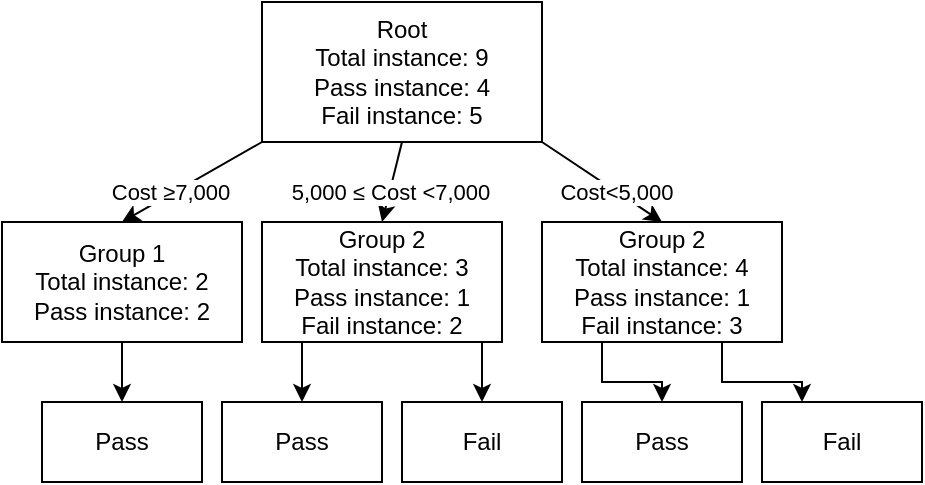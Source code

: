 <mxfile version="26.1.0">
  <diagram name="Page-1" id="F0lG398vl1G5-9-kigZh">
    <mxGraphModel dx="882" dy="570" grid="1" gridSize="10" guides="1" tooltips="1" connect="1" arrows="1" fold="1" page="1" pageScale="1" pageWidth="850" pageHeight="1100" math="0" shadow="0">
      <root>
        <mxCell id="0" />
        <mxCell id="1" parent="0" />
        <mxCell id="MHQTFiA_iP4XrhlyBdrr-1" value="&lt;div&gt;Root&lt;/div&gt;Total instance: 9&lt;div&gt;Pass instance: 4&lt;/div&gt;&lt;div&gt;Fail instance: 5&lt;/div&gt;" style="rounded=0;whiteSpace=wrap;html=1;" vertex="1" parent="1">
          <mxGeometry x="330" y="170" width="140" height="70" as="geometry" />
        </mxCell>
        <mxCell id="MHQTFiA_iP4XrhlyBdrr-2" value="Pass" style="rounded=0;whiteSpace=wrap;html=1;" vertex="1" parent="1">
          <mxGeometry x="220" y="370" width="80" height="40" as="geometry" />
        </mxCell>
        <mxCell id="MHQTFiA_iP4XrhlyBdrr-3" value="" style="endArrow=classic;html=1;rounded=0;exitX=0;exitY=1;exitDx=0;exitDy=0;entryX=0.5;entryY=0;entryDx=0;entryDy=0;" edge="1" parent="1" source="MHQTFiA_iP4XrhlyBdrr-1" target="MHQTFiA_iP4XrhlyBdrr-10">
          <mxGeometry width="50" height="50" relative="1" as="geometry">
            <mxPoint x="470" y="300" as="sourcePoint" />
            <mxPoint x="380" y="270" as="targetPoint" />
          </mxGeometry>
        </mxCell>
        <mxCell id="MHQTFiA_iP4XrhlyBdrr-4" value="Cost ≥7,000" style="edgeLabel;html=1;align=center;verticalAlign=middle;resizable=0;points=[];" vertex="1" connectable="0" parent="MHQTFiA_iP4XrhlyBdrr-3">
          <mxGeometry x="0.3" y="-2" relative="1" as="geometry">
            <mxPoint as="offset" />
          </mxGeometry>
        </mxCell>
        <mxCell id="MHQTFiA_iP4XrhlyBdrr-6" value="" style="endArrow=classic;html=1;rounded=0;exitX=0.5;exitY=1;exitDx=0;exitDy=0;entryX=0.5;entryY=0;entryDx=0;entryDy=0;" edge="1" parent="1" source="MHQTFiA_iP4XrhlyBdrr-1" target="MHQTFiA_iP4XrhlyBdrr-12">
          <mxGeometry width="50" height="50" relative="1" as="geometry">
            <mxPoint x="500" y="320" as="sourcePoint" />
            <mxPoint x="550" y="270" as="targetPoint" />
          </mxGeometry>
        </mxCell>
        <mxCell id="MHQTFiA_iP4XrhlyBdrr-7" value="5,000 ≤ Cost &amp;lt;7,000" style="edgeLabel;html=1;align=center;verticalAlign=middle;resizable=0;points=[];" vertex="1" connectable="0" parent="MHQTFiA_iP4XrhlyBdrr-6">
          <mxGeometry x="0.24" relative="1" as="geometry">
            <mxPoint as="offset" />
          </mxGeometry>
        </mxCell>
        <mxCell id="MHQTFiA_iP4XrhlyBdrr-8" value="" style="endArrow=classic;html=1;rounded=0;exitX=1;exitY=1;exitDx=0;exitDy=0;entryX=0.5;entryY=0;entryDx=0;entryDy=0;" edge="1" parent="1" source="MHQTFiA_iP4XrhlyBdrr-1" target="MHQTFiA_iP4XrhlyBdrr-13">
          <mxGeometry width="50" height="50" relative="1" as="geometry">
            <mxPoint x="580" y="370" as="sourcePoint" />
            <mxPoint x="630" y="320" as="targetPoint" />
          </mxGeometry>
        </mxCell>
        <mxCell id="MHQTFiA_iP4XrhlyBdrr-9" value="Cost&amp;lt;5,000" style="edgeLabel;html=1;align=center;verticalAlign=middle;resizable=0;points=[];" vertex="1" connectable="0" parent="MHQTFiA_iP4XrhlyBdrr-8">
          <mxGeometry x="0.2" y="-1" relative="1" as="geometry">
            <mxPoint x="1" as="offset" />
          </mxGeometry>
        </mxCell>
        <mxCell id="MHQTFiA_iP4XrhlyBdrr-11" style="edgeStyle=orthogonalEdgeStyle;rounded=0;orthogonalLoop=1;jettySize=auto;html=1;exitX=0.5;exitY=1;exitDx=0;exitDy=0;entryX=0.5;entryY=0;entryDx=0;entryDy=0;" edge="1" parent="1" source="MHQTFiA_iP4XrhlyBdrr-10" target="MHQTFiA_iP4XrhlyBdrr-2">
          <mxGeometry relative="1" as="geometry" />
        </mxCell>
        <mxCell id="MHQTFiA_iP4XrhlyBdrr-10" value="Group 1&lt;div&gt;Total instance: 2&lt;div&gt;Pass instance: 2&lt;br&gt;&lt;/div&gt;&lt;/div&gt;" style="rounded=0;whiteSpace=wrap;html=1;" vertex="1" parent="1">
          <mxGeometry x="200" y="280" width="120" height="60" as="geometry" />
        </mxCell>
        <mxCell id="MHQTFiA_iP4XrhlyBdrr-22" style="edgeStyle=orthogonalEdgeStyle;rounded=0;orthogonalLoop=1;jettySize=auto;html=1;exitX=0.25;exitY=1;exitDx=0;exitDy=0;entryX=0.5;entryY=0;entryDx=0;entryDy=0;" edge="1" parent="1" source="MHQTFiA_iP4XrhlyBdrr-12" target="MHQTFiA_iP4XrhlyBdrr-16">
          <mxGeometry relative="1" as="geometry" />
        </mxCell>
        <mxCell id="MHQTFiA_iP4XrhlyBdrr-23" style="edgeStyle=orthogonalEdgeStyle;rounded=0;orthogonalLoop=1;jettySize=auto;html=1;exitX=0.75;exitY=1;exitDx=0;exitDy=0;entryX=0.5;entryY=0;entryDx=0;entryDy=0;" edge="1" parent="1" source="MHQTFiA_iP4XrhlyBdrr-12" target="MHQTFiA_iP4XrhlyBdrr-14">
          <mxGeometry relative="1" as="geometry" />
        </mxCell>
        <mxCell id="MHQTFiA_iP4XrhlyBdrr-12" value="Group 2&lt;div&gt;Total instance: 3&lt;div&gt;Pass instance: 1&lt;br&gt;&lt;/div&gt;&lt;/div&gt;&lt;div&gt;Fail instance: 2&lt;/div&gt;" style="rounded=0;whiteSpace=wrap;html=1;" vertex="1" parent="1">
          <mxGeometry x="330" y="280" width="120" height="60" as="geometry" />
        </mxCell>
        <mxCell id="MHQTFiA_iP4XrhlyBdrr-24" style="edgeStyle=orthogonalEdgeStyle;rounded=0;orthogonalLoop=1;jettySize=auto;html=1;exitX=0.25;exitY=1;exitDx=0;exitDy=0;entryX=0.5;entryY=0;entryDx=0;entryDy=0;" edge="1" parent="1" source="MHQTFiA_iP4XrhlyBdrr-13" target="MHQTFiA_iP4XrhlyBdrr-21">
          <mxGeometry relative="1" as="geometry" />
        </mxCell>
        <mxCell id="MHQTFiA_iP4XrhlyBdrr-26" style="edgeStyle=orthogonalEdgeStyle;rounded=0;orthogonalLoop=1;jettySize=auto;html=1;exitX=0.75;exitY=1;exitDx=0;exitDy=0;entryX=0.25;entryY=0;entryDx=0;entryDy=0;" edge="1" parent="1" source="MHQTFiA_iP4XrhlyBdrr-13" target="MHQTFiA_iP4XrhlyBdrr-20">
          <mxGeometry relative="1" as="geometry" />
        </mxCell>
        <mxCell id="MHQTFiA_iP4XrhlyBdrr-13" value="Group 2&lt;div&gt;Total instance: 4&lt;div&gt;Pass instance: 1&lt;br&gt;&lt;/div&gt;&lt;/div&gt;&lt;div&gt;&lt;span style=&quot;background-color: transparent; color: light-dark(rgb(0, 0, 0), rgb(255, 255, 255));&quot;&gt;Fail instance: &lt;/span&gt;3&lt;/div&gt;" style="rounded=0;whiteSpace=wrap;html=1;" vertex="1" parent="1">
          <mxGeometry x="470" y="280" width="120" height="60" as="geometry" />
        </mxCell>
        <mxCell id="MHQTFiA_iP4XrhlyBdrr-14" value="Fail" style="rounded=0;whiteSpace=wrap;html=1;" vertex="1" parent="1">
          <mxGeometry x="400" y="370" width="80" height="40" as="geometry" />
        </mxCell>
        <mxCell id="MHQTFiA_iP4XrhlyBdrr-16" value="Pass" style="rounded=0;whiteSpace=wrap;html=1;" vertex="1" parent="1">
          <mxGeometry x="310" y="370" width="80" height="40" as="geometry" />
        </mxCell>
        <mxCell id="MHQTFiA_iP4XrhlyBdrr-20" value="Fail" style="rounded=0;whiteSpace=wrap;html=1;" vertex="1" parent="1">
          <mxGeometry x="580" y="370" width="80" height="40" as="geometry" />
        </mxCell>
        <mxCell id="MHQTFiA_iP4XrhlyBdrr-21" value="Pass" style="rounded=0;whiteSpace=wrap;html=1;" vertex="1" parent="1">
          <mxGeometry x="490" y="370" width="80" height="40" as="geometry" />
        </mxCell>
      </root>
    </mxGraphModel>
  </diagram>
</mxfile>
